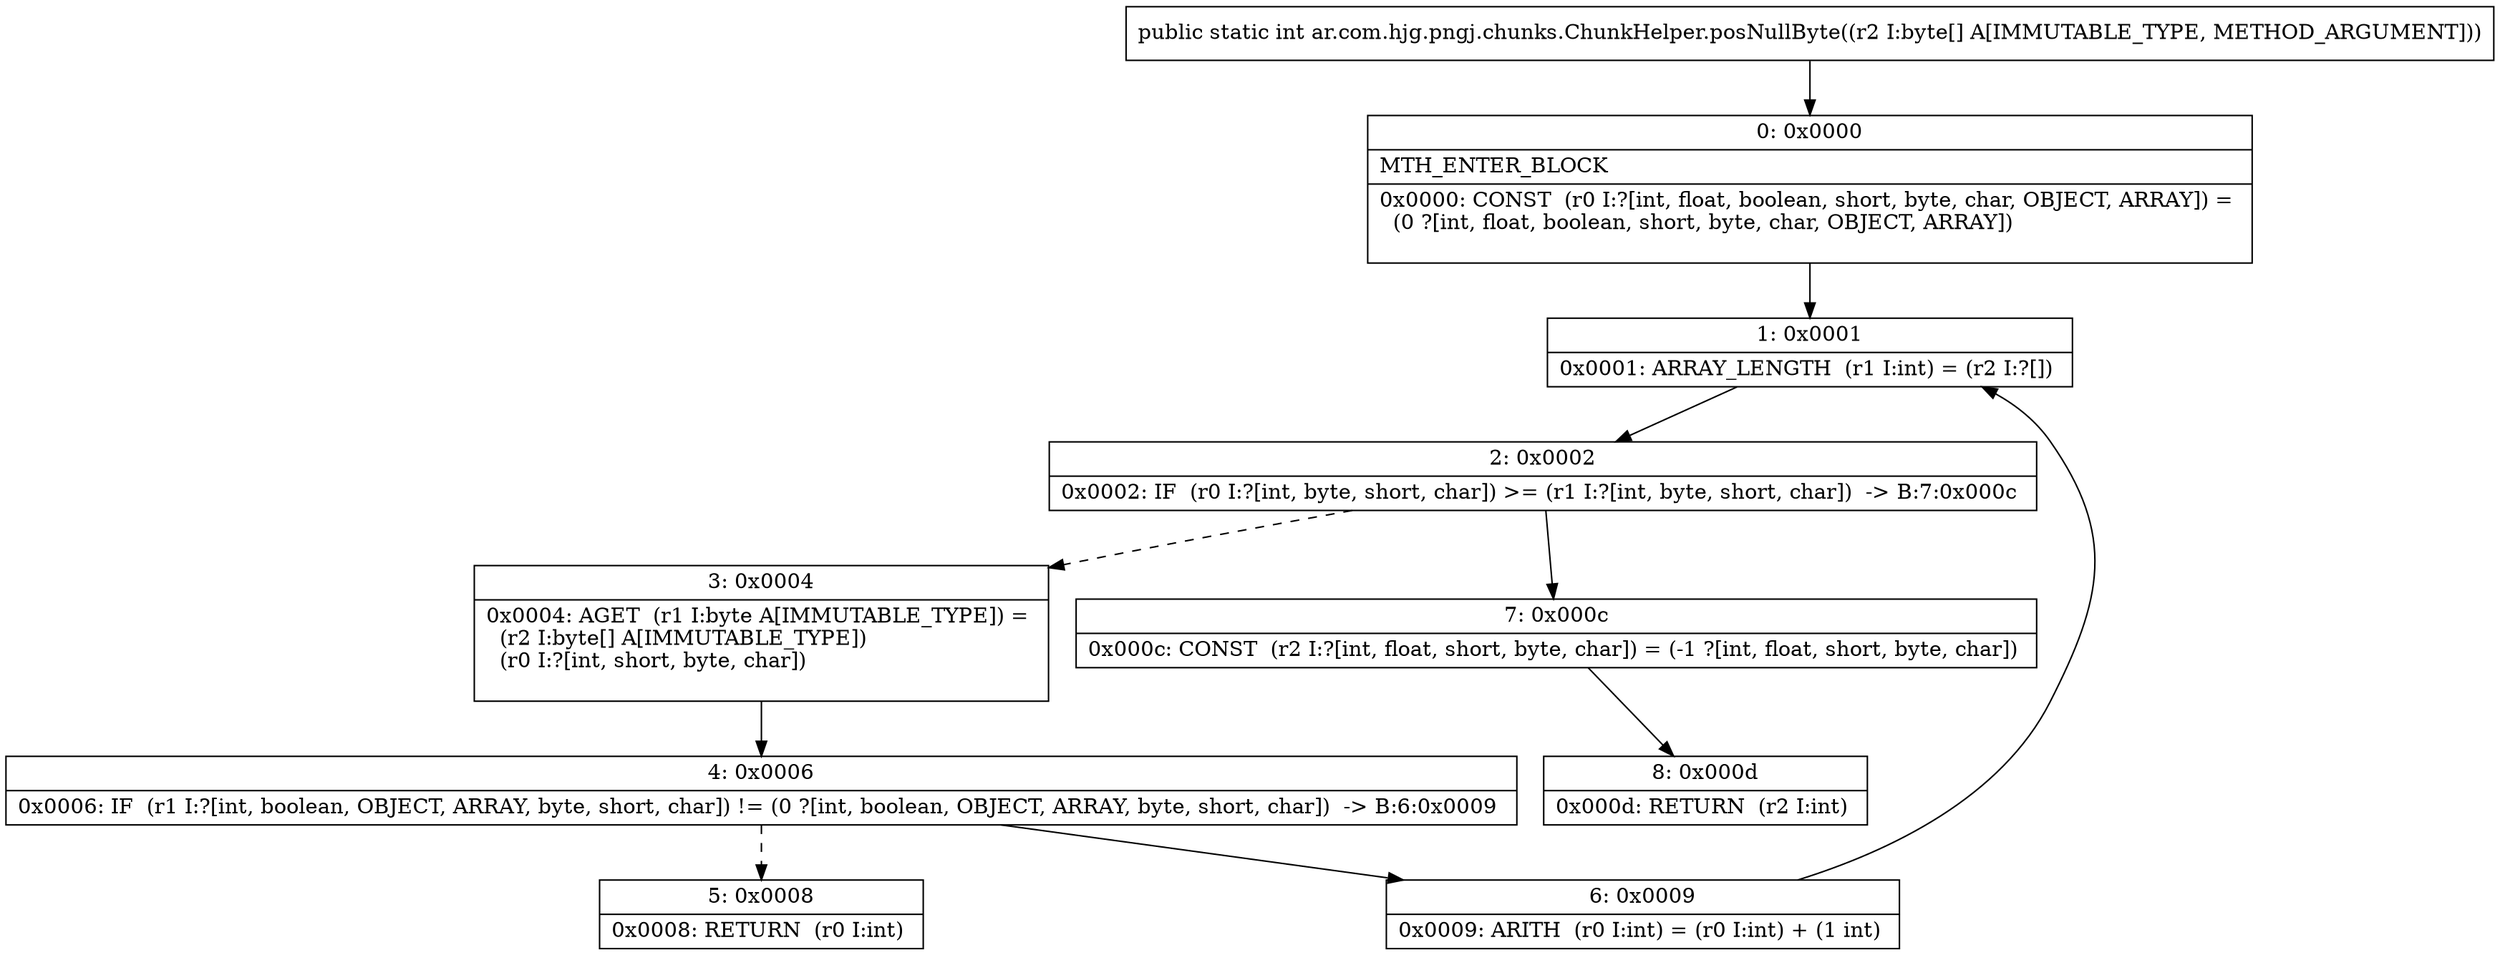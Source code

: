 digraph "CFG forar.com.hjg.pngj.chunks.ChunkHelper.posNullByte([B)I" {
Node_0 [shape=record,label="{0\:\ 0x0000|MTH_ENTER_BLOCK\l|0x0000: CONST  (r0 I:?[int, float, boolean, short, byte, char, OBJECT, ARRAY]) = \l  (0 ?[int, float, boolean, short, byte, char, OBJECT, ARRAY])\l \l}"];
Node_1 [shape=record,label="{1\:\ 0x0001|0x0001: ARRAY_LENGTH  (r1 I:int) = (r2 I:?[]) \l}"];
Node_2 [shape=record,label="{2\:\ 0x0002|0x0002: IF  (r0 I:?[int, byte, short, char]) \>= (r1 I:?[int, byte, short, char])  \-\> B:7:0x000c \l}"];
Node_3 [shape=record,label="{3\:\ 0x0004|0x0004: AGET  (r1 I:byte A[IMMUTABLE_TYPE]) = \l  (r2 I:byte[] A[IMMUTABLE_TYPE])\l  (r0 I:?[int, short, byte, char])\l \l}"];
Node_4 [shape=record,label="{4\:\ 0x0006|0x0006: IF  (r1 I:?[int, boolean, OBJECT, ARRAY, byte, short, char]) != (0 ?[int, boolean, OBJECT, ARRAY, byte, short, char])  \-\> B:6:0x0009 \l}"];
Node_5 [shape=record,label="{5\:\ 0x0008|0x0008: RETURN  (r0 I:int) \l}"];
Node_6 [shape=record,label="{6\:\ 0x0009|0x0009: ARITH  (r0 I:int) = (r0 I:int) + (1 int) \l}"];
Node_7 [shape=record,label="{7\:\ 0x000c|0x000c: CONST  (r2 I:?[int, float, short, byte, char]) = (\-1 ?[int, float, short, byte, char]) \l}"];
Node_8 [shape=record,label="{8\:\ 0x000d|0x000d: RETURN  (r2 I:int) \l}"];
MethodNode[shape=record,label="{public static int ar.com.hjg.pngj.chunks.ChunkHelper.posNullByte((r2 I:byte[] A[IMMUTABLE_TYPE, METHOD_ARGUMENT])) }"];
MethodNode -> Node_0;
Node_0 -> Node_1;
Node_1 -> Node_2;
Node_2 -> Node_3[style=dashed];
Node_2 -> Node_7;
Node_3 -> Node_4;
Node_4 -> Node_5[style=dashed];
Node_4 -> Node_6;
Node_6 -> Node_1;
Node_7 -> Node_8;
}

